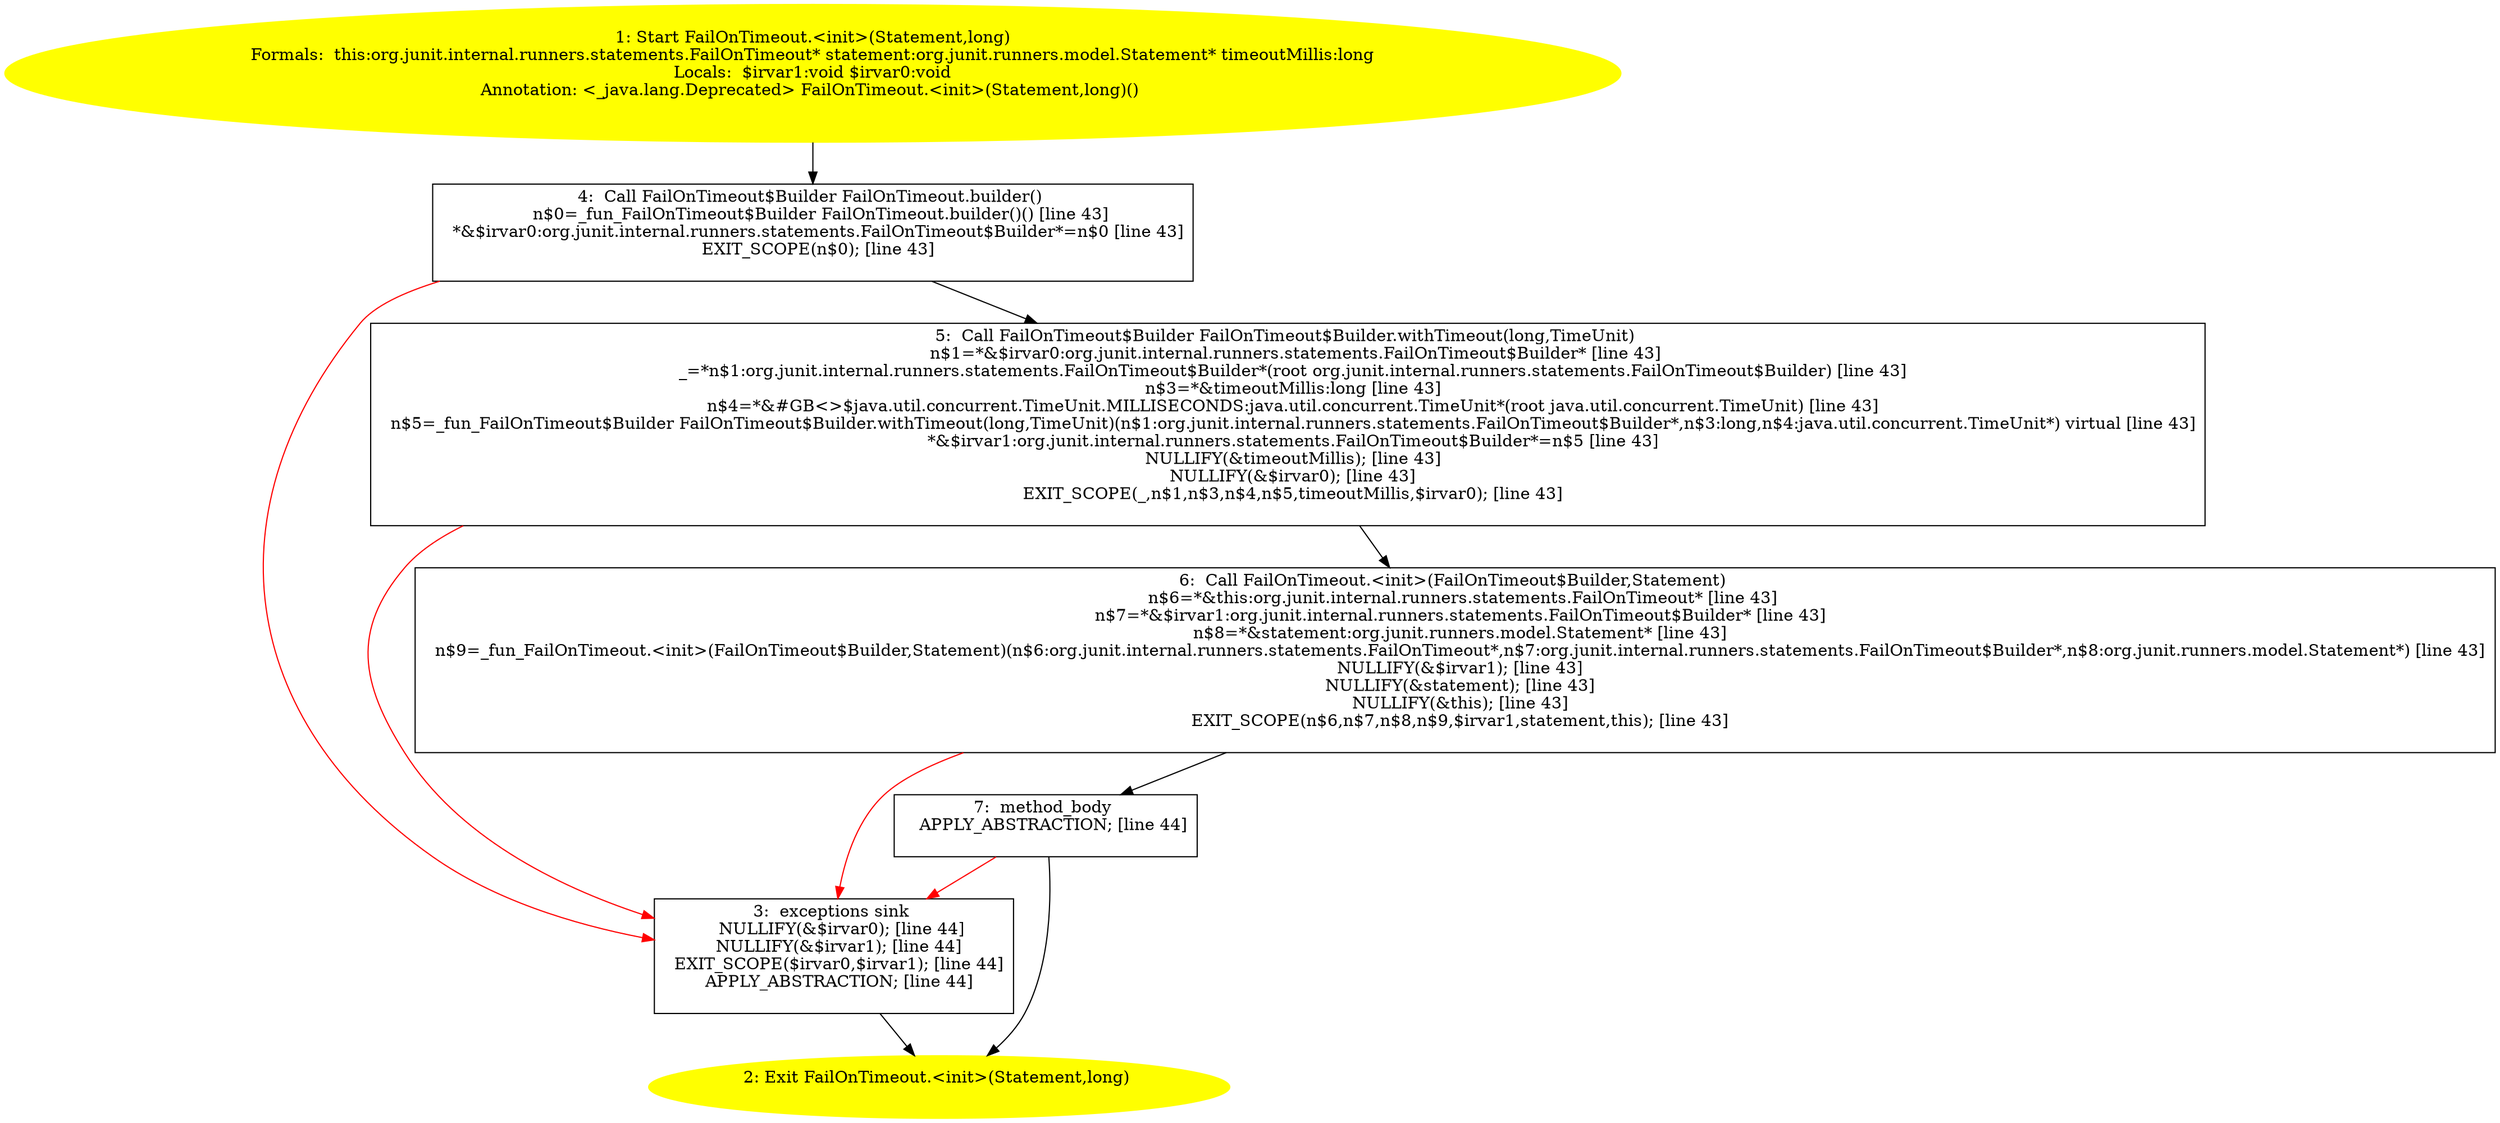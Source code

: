 /* @generated */
digraph cfg {
"org.junit.internal.runners.statements.FailOnTimeout.<init>(org.junit.runners.model.Statement,long).be7a3ea23adc41352f53ee2a9516b9e9_1" [label="1: Start FailOnTimeout.<init>(Statement,long)\nFormals:  this:org.junit.internal.runners.statements.FailOnTimeout* statement:org.junit.runners.model.Statement* timeoutMillis:long\nLocals:  $irvar1:void $irvar0:void\nAnnotation: <_java.lang.Deprecated> FailOnTimeout.<init>(Statement,long)() \n  " color=yellow style=filled]
	

	 "org.junit.internal.runners.statements.FailOnTimeout.<init>(org.junit.runners.model.Statement,long).be7a3ea23adc41352f53ee2a9516b9e9_1" -> "org.junit.internal.runners.statements.FailOnTimeout.<init>(org.junit.runners.model.Statement,long).be7a3ea23adc41352f53ee2a9516b9e9_4" ;
"org.junit.internal.runners.statements.FailOnTimeout.<init>(org.junit.runners.model.Statement,long).be7a3ea23adc41352f53ee2a9516b9e9_2" [label="2: Exit FailOnTimeout.<init>(Statement,long) \n  " color=yellow style=filled]
	

"org.junit.internal.runners.statements.FailOnTimeout.<init>(org.junit.runners.model.Statement,long).be7a3ea23adc41352f53ee2a9516b9e9_3" [label="3:  exceptions sink \n   NULLIFY(&$irvar0); [line 44]\n  NULLIFY(&$irvar1); [line 44]\n  EXIT_SCOPE($irvar0,$irvar1); [line 44]\n  APPLY_ABSTRACTION; [line 44]\n " shape="box"]
	

	 "org.junit.internal.runners.statements.FailOnTimeout.<init>(org.junit.runners.model.Statement,long).be7a3ea23adc41352f53ee2a9516b9e9_3" -> "org.junit.internal.runners.statements.FailOnTimeout.<init>(org.junit.runners.model.Statement,long).be7a3ea23adc41352f53ee2a9516b9e9_2" ;
"org.junit.internal.runners.statements.FailOnTimeout.<init>(org.junit.runners.model.Statement,long).be7a3ea23adc41352f53ee2a9516b9e9_4" [label="4:  Call FailOnTimeout$Builder FailOnTimeout.builder() \n   n$0=_fun_FailOnTimeout$Builder FailOnTimeout.builder()() [line 43]\n  *&$irvar0:org.junit.internal.runners.statements.FailOnTimeout$Builder*=n$0 [line 43]\n  EXIT_SCOPE(n$0); [line 43]\n " shape="box"]
	

	 "org.junit.internal.runners.statements.FailOnTimeout.<init>(org.junit.runners.model.Statement,long).be7a3ea23adc41352f53ee2a9516b9e9_4" -> "org.junit.internal.runners.statements.FailOnTimeout.<init>(org.junit.runners.model.Statement,long).be7a3ea23adc41352f53ee2a9516b9e9_5" ;
	 "org.junit.internal.runners.statements.FailOnTimeout.<init>(org.junit.runners.model.Statement,long).be7a3ea23adc41352f53ee2a9516b9e9_4" -> "org.junit.internal.runners.statements.FailOnTimeout.<init>(org.junit.runners.model.Statement,long).be7a3ea23adc41352f53ee2a9516b9e9_3" [color="red" ];
"org.junit.internal.runners.statements.FailOnTimeout.<init>(org.junit.runners.model.Statement,long).be7a3ea23adc41352f53ee2a9516b9e9_5" [label="5:  Call FailOnTimeout$Builder FailOnTimeout$Builder.withTimeout(long,TimeUnit) \n   n$1=*&$irvar0:org.junit.internal.runners.statements.FailOnTimeout$Builder* [line 43]\n  _=*n$1:org.junit.internal.runners.statements.FailOnTimeout$Builder*(root org.junit.internal.runners.statements.FailOnTimeout$Builder) [line 43]\n  n$3=*&timeoutMillis:long [line 43]\n  n$4=*&#GB<>$java.util.concurrent.TimeUnit.MILLISECONDS:java.util.concurrent.TimeUnit*(root java.util.concurrent.TimeUnit) [line 43]\n  n$5=_fun_FailOnTimeout$Builder FailOnTimeout$Builder.withTimeout(long,TimeUnit)(n$1:org.junit.internal.runners.statements.FailOnTimeout$Builder*,n$3:long,n$4:java.util.concurrent.TimeUnit*) virtual [line 43]\n  *&$irvar1:org.junit.internal.runners.statements.FailOnTimeout$Builder*=n$5 [line 43]\n  NULLIFY(&timeoutMillis); [line 43]\n  NULLIFY(&$irvar0); [line 43]\n  EXIT_SCOPE(_,n$1,n$3,n$4,n$5,timeoutMillis,$irvar0); [line 43]\n " shape="box"]
	

	 "org.junit.internal.runners.statements.FailOnTimeout.<init>(org.junit.runners.model.Statement,long).be7a3ea23adc41352f53ee2a9516b9e9_5" -> "org.junit.internal.runners.statements.FailOnTimeout.<init>(org.junit.runners.model.Statement,long).be7a3ea23adc41352f53ee2a9516b9e9_6" ;
	 "org.junit.internal.runners.statements.FailOnTimeout.<init>(org.junit.runners.model.Statement,long).be7a3ea23adc41352f53ee2a9516b9e9_5" -> "org.junit.internal.runners.statements.FailOnTimeout.<init>(org.junit.runners.model.Statement,long).be7a3ea23adc41352f53ee2a9516b9e9_3" [color="red" ];
"org.junit.internal.runners.statements.FailOnTimeout.<init>(org.junit.runners.model.Statement,long).be7a3ea23adc41352f53ee2a9516b9e9_6" [label="6:  Call FailOnTimeout.<init>(FailOnTimeout$Builder,Statement) \n   n$6=*&this:org.junit.internal.runners.statements.FailOnTimeout* [line 43]\n  n$7=*&$irvar1:org.junit.internal.runners.statements.FailOnTimeout$Builder* [line 43]\n  n$8=*&statement:org.junit.runners.model.Statement* [line 43]\n  n$9=_fun_FailOnTimeout.<init>(FailOnTimeout$Builder,Statement)(n$6:org.junit.internal.runners.statements.FailOnTimeout*,n$7:org.junit.internal.runners.statements.FailOnTimeout$Builder*,n$8:org.junit.runners.model.Statement*) [line 43]\n  NULLIFY(&$irvar1); [line 43]\n  NULLIFY(&statement); [line 43]\n  NULLIFY(&this); [line 43]\n  EXIT_SCOPE(n$6,n$7,n$8,n$9,$irvar1,statement,this); [line 43]\n " shape="box"]
	

	 "org.junit.internal.runners.statements.FailOnTimeout.<init>(org.junit.runners.model.Statement,long).be7a3ea23adc41352f53ee2a9516b9e9_6" -> "org.junit.internal.runners.statements.FailOnTimeout.<init>(org.junit.runners.model.Statement,long).be7a3ea23adc41352f53ee2a9516b9e9_7" ;
	 "org.junit.internal.runners.statements.FailOnTimeout.<init>(org.junit.runners.model.Statement,long).be7a3ea23adc41352f53ee2a9516b9e9_6" -> "org.junit.internal.runners.statements.FailOnTimeout.<init>(org.junit.runners.model.Statement,long).be7a3ea23adc41352f53ee2a9516b9e9_3" [color="red" ];
"org.junit.internal.runners.statements.FailOnTimeout.<init>(org.junit.runners.model.Statement,long).be7a3ea23adc41352f53ee2a9516b9e9_7" [label="7:  method_body \n   APPLY_ABSTRACTION; [line 44]\n " shape="box"]
	

	 "org.junit.internal.runners.statements.FailOnTimeout.<init>(org.junit.runners.model.Statement,long).be7a3ea23adc41352f53ee2a9516b9e9_7" -> "org.junit.internal.runners.statements.FailOnTimeout.<init>(org.junit.runners.model.Statement,long).be7a3ea23adc41352f53ee2a9516b9e9_2" ;
	 "org.junit.internal.runners.statements.FailOnTimeout.<init>(org.junit.runners.model.Statement,long).be7a3ea23adc41352f53ee2a9516b9e9_7" -> "org.junit.internal.runners.statements.FailOnTimeout.<init>(org.junit.runners.model.Statement,long).be7a3ea23adc41352f53ee2a9516b9e9_3" [color="red" ];
}
